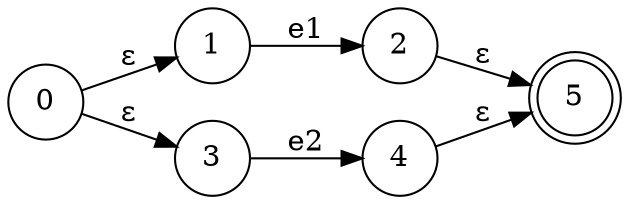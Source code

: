 digraph thompson4 {
 rankdir=LR;
 node [shape = doublecircle]; 5;
 node [shape = circle];
 0 -> 1 [ label = "ε" ]; 
 1 -> 2 [ label = "e1" ]; 
 0 -> 3 [ label = "ε" ]; 
 3 -> 4 [ label = "e2" ]; 
 2 -> 5 [ label = "ε" ]; 
 4 -> 5 [ label = "ε" ]; 
}